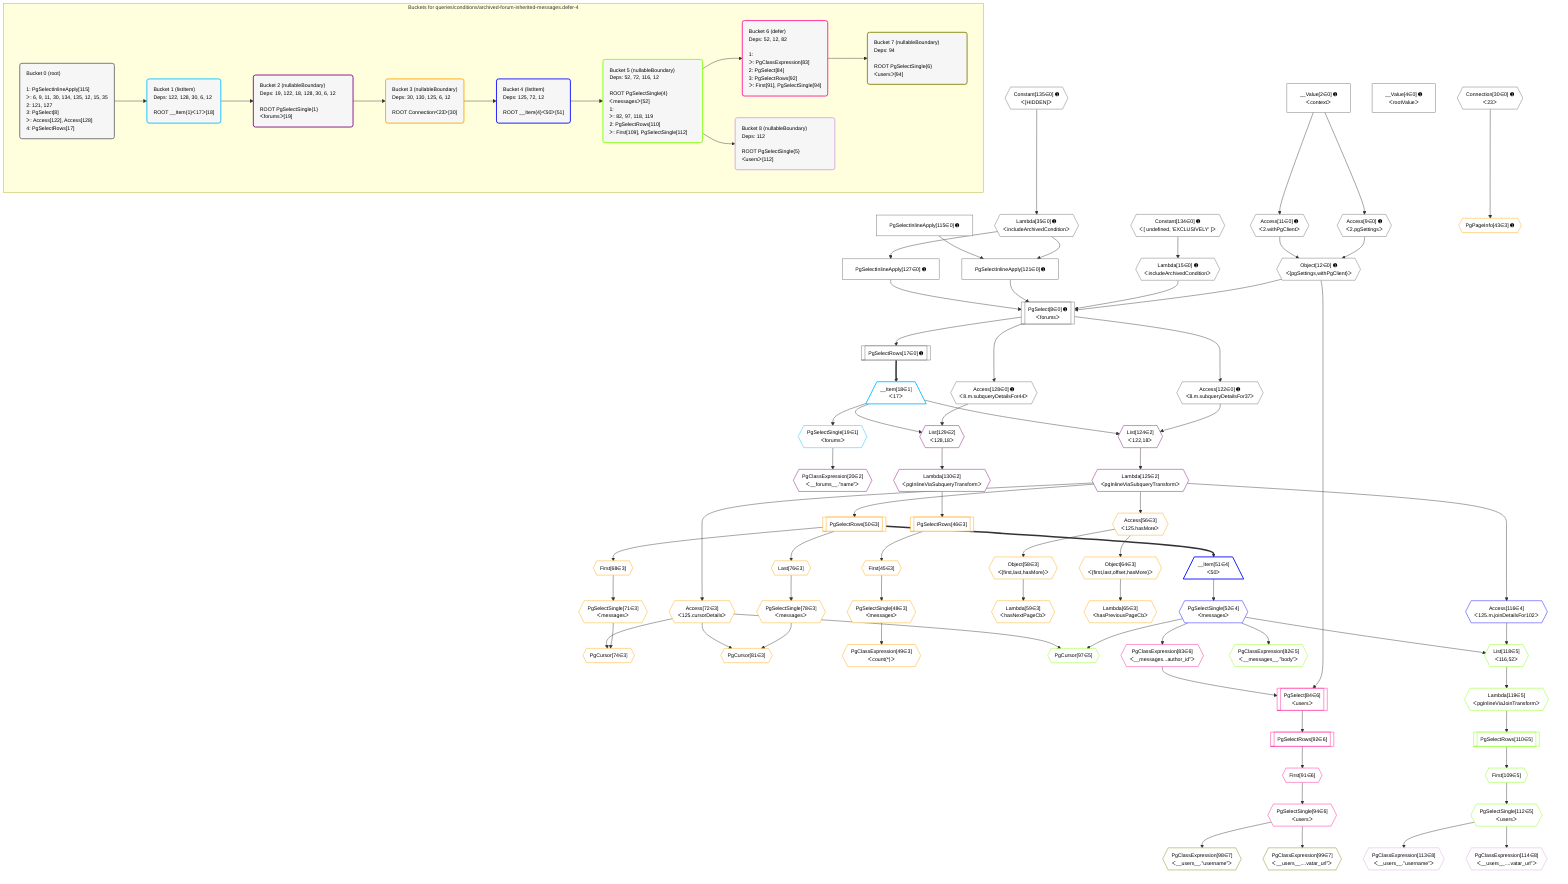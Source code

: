 %%{init: {'themeVariables': { 'fontSize': '12px'}}}%%
graph TD
    classDef path fill:#eee,stroke:#000,color:#000
    classDef plan fill:#fff,stroke-width:1px,color:#000
    classDef itemplan fill:#fff,stroke-width:2px,color:#000
    classDef unbatchedplan fill:#dff,stroke-width:1px,color:#000
    classDef sideeffectplan fill:#fcc,stroke-width:2px,color:#000
    classDef bucket fill:#f6f6f6,color:#000,stroke-width:2px,text-align:left

    subgraph "Buckets for queries/conditions/archived-forum-inherited-messages.defer-4"
    Bucket0("Bucket 0 (root)<br /><br />1: PgSelectInlineApply[115]<br />ᐳ: 6, 9, 11, 30, 134, 135, 12, 15, 35<br />2: 121, 127<br />3: PgSelect[8]<br />ᐳ: Access[122], Access[128]<br />4: PgSelectRows[17]"):::bucket
    Bucket1("Bucket 1 (listItem)<br />Deps: 122, 128, 30, 6, 12<br /><br />ROOT __Item{1}ᐸ17ᐳ[18]"):::bucket
    Bucket2("Bucket 2 (nullableBoundary)<br />Deps: 19, 122, 18, 128, 30, 6, 12<br /><br />ROOT PgSelectSingle{1}ᐸforumsᐳ[19]"):::bucket
    Bucket3("Bucket 3 (nullableBoundary)<br />Deps: 30, 130, 125, 6, 12<br /><br />ROOT Connectionᐸ23ᐳ[30]"):::bucket
    Bucket4("Bucket 4 (listItem)<br />Deps: 125, 72, 12<br /><br />ROOT __Item{4}ᐸ50ᐳ[51]"):::bucket
    Bucket5("Bucket 5 (nullableBoundary)<br />Deps: 52, 72, 116, 12<br /><br />ROOT PgSelectSingle{4}ᐸmessagesᐳ[52]<br />1: <br />ᐳ: 82, 97, 118, 119<br />2: PgSelectRows[110]<br />ᐳ: First[109], PgSelectSingle[112]"):::bucket
    Bucket6("Bucket 6 (defer)<br />Deps: 52, 12, 82<br /><br />1: <br />ᐳ: PgClassExpression[83]<br />2: PgSelect[84]<br />3: PgSelectRows[92]<br />ᐳ: First[91], PgSelectSingle[94]"):::bucket
    Bucket7("Bucket 7 (nullableBoundary)<br />Deps: 94<br /><br />ROOT PgSelectSingle{6}ᐸusersᐳ[94]"):::bucket
    Bucket8("Bucket 8 (nullableBoundary)<br />Deps: 112<br /><br />ROOT PgSelectSingle{5}ᐸusersᐳ[112]"):::bucket
    end
    Bucket0 --> Bucket1
    Bucket1 --> Bucket2
    Bucket2 --> Bucket3
    Bucket3 --> Bucket4
    Bucket4 --> Bucket5
    Bucket5 --> Bucket6 & Bucket8
    Bucket6 --> Bucket7

    %% plan dependencies
    PgSelect8[["PgSelect[8∈0] ➊<br />ᐸforumsᐳ"]]:::plan
    Object12{{"Object[12∈0] ➊<br />ᐸ{pgSettings,withPgClient}ᐳ"}}:::plan
    Lambda15{{"Lambda[15∈0] ➊<br />ᐸincludeArchivedConditionᐳ"}}:::plan
    PgSelectInlineApply121["PgSelectInlineApply[121∈0] ➊"]:::plan
    PgSelectInlineApply127["PgSelectInlineApply[127∈0] ➊"]:::plan
    Object12 & Lambda15 & PgSelectInlineApply121 & PgSelectInlineApply127 --> PgSelect8
    Access9{{"Access[9∈0] ➊<br />ᐸ2.pgSettingsᐳ"}}:::plan
    Access11{{"Access[11∈0] ➊<br />ᐸ2.withPgClientᐳ"}}:::plan
    Access9 & Access11 --> Object12
    Lambda35{{"Lambda[35∈0] ➊<br />ᐸincludeArchivedConditionᐳ"}}:::plan
    PgSelectInlineApply115["PgSelectInlineApply[115∈0] ➊"]:::plan
    Lambda35 & PgSelectInlineApply115 --> PgSelectInlineApply121
    __Value2["__Value[2∈0] ➊<br />ᐸcontextᐳ"]:::plan
    __Value2 --> Access9
    __Value2 --> Access11
    Constant134{{"Constant[134∈0] ➊<br />ᐸ[ undefined, 'EXCLUSIVELY' ]ᐳ"}}:::plan
    Constant134 --> Lambda15
    PgSelectRows17[["PgSelectRows[17∈0] ➊"]]:::plan
    PgSelect8 --> PgSelectRows17
    Constant135{{"Constant[135∈0] ➊<br />ᐸ[HIDDEN]ᐳ"}}:::plan
    Constant135 --> Lambda35
    Access122{{"Access[122∈0] ➊<br />ᐸ8.m.subqueryDetailsFor37ᐳ"}}:::plan
    PgSelect8 --> Access122
    Lambda35 --> PgSelectInlineApply127
    Access128{{"Access[128∈0] ➊<br />ᐸ8.m.subqueryDetailsFor44ᐳ"}}:::plan
    PgSelect8 --> Access128
    __Value4["__Value[4∈0] ➊<br />ᐸrootValueᐳ"]:::plan
    Connection30{{"Connection[30∈0] ➊<br />ᐸ23ᐳ"}}:::plan
    __Item18[/"__Item[18∈1]<br />ᐸ17ᐳ"\]:::itemplan
    PgSelectRows17 ==> __Item18
    PgSelectSingle19{{"PgSelectSingle[19∈1]<br />ᐸforumsᐳ"}}:::plan
    __Item18 --> PgSelectSingle19
    List124{{"List[124∈2]<br />ᐸ122,18ᐳ"}}:::plan
    Access122 & __Item18 --> List124
    List129{{"List[129∈2]<br />ᐸ128,18ᐳ"}}:::plan
    Access128 & __Item18 --> List129
    PgClassExpression20{{"PgClassExpression[20∈2]<br />ᐸ__forums__.”name”ᐳ"}}:::plan
    PgSelectSingle19 --> PgClassExpression20
    Lambda125{{"Lambda[125∈2]<br />ᐸpgInlineViaSubqueryTransformᐳ"}}:::plan
    List124 --> Lambda125
    Lambda130{{"Lambda[130∈2]<br />ᐸpgInlineViaSubqueryTransformᐳ"}}:::plan
    List129 --> Lambda130
    Object64{{"Object[64∈3]<br />ᐸ{first,last,offset,hasMore}ᐳ"}}:::plan
    Access56{{"Access[56∈3]<br />ᐸ125.hasMoreᐳ"}}:::plan
    Access56 --> Object64
    Object58{{"Object[58∈3]<br />ᐸ{first,last,hasMore}ᐳ"}}:::plan
    Access56 --> Object58
    PgCursor74{{"PgCursor[74∈3]"}}:::plan
    PgSelectSingle71{{"PgSelectSingle[71∈3]<br />ᐸmessagesᐳ"}}:::plan
    Access72{{"Access[72∈3]<br />ᐸ125.cursorDetailsᐳ"}}:::plan
    PgSelectSingle71 & Access72 --> PgCursor74
    PgCursor81{{"PgCursor[81∈3]"}}:::plan
    PgSelectSingle78{{"PgSelectSingle[78∈3]<br />ᐸmessagesᐳ"}}:::plan
    PgSelectSingle78 & Access72 --> PgCursor81
    PgPageInfo43{{"PgPageInfo[43∈3] ➊"}}:::plan
    Connection30 --> PgPageInfo43
    First45{{"First[45∈3]"}}:::plan
    PgSelectRows46[["PgSelectRows[46∈3]"]]:::plan
    PgSelectRows46 --> First45
    Lambda130 --> PgSelectRows46
    PgSelectSingle48{{"PgSelectSingle[48∈3]<br />ᐸmessagesᐳ"}}:::plan
    First45 --> PgSelectSingle48
    PgClassExpression49{{"PgClassExpression[49∈3]<br />ᐸcount(*)ᐳ"}}:::plan
    PgSelectSingle48 --> PgClassExpression49
    PgSelectRows50[["PgSelectRows[50∈3]"]]:::plan
    Lambda125 --> PgSelectRows50
    Lambda125 --> Access56
    Lambda59{{"Lambda[59∈3]<br />ᐸhasNextPageCbᐳ"}}:::plan
    Object58 --> Lambda59
    Lambda65{{"Lambda[65∈3]<br />ᐸhasPreviousPageCbᐳ"}}:::plan
    Object64 --> Lambda65
    First68{{"First[68∈3]"}}:::plan
    PgSelectRows50 --> First68
    First68 --> PgSelectSingle71
    Lambda125 --> Access72
    Last76{{"Last[76∈3]"}}:::plan
    PgSelectRows50 --> Last76
    Last76 --> PgSelectSingle78
    __Item51[/"__Item[51∈4]<br />ᐸ50ᐳ"\]:::itemplan
    PgSelectRows50 ==> __Item51
    PgSelectSingle52{{"PgSelectSingle[52∈4]<br />ᐸmessagesᐳ"}}:::plan
    __Item51 --> PgSelectSingle52
    Access116{{"Access[116∈4]<br />ᐸ125.m.joinDetailsFor102ᐳ"}}:::plan
    Lambda125 --> Access116
    PgCursor97{{"PgCursor[97∈5]"}}:::plan
    PgSelectSingle52 & Access72 --> PgCursor97
    List118{{"List[118∈5]<br />ᐸ116,52ᐳ"}}:::plan
    Access116 & PgSelectSingle52 --> List118
    PgClassExpression82{{"PgClassExpression[82∈5]<br />ᐸ__messages__.”body”ᐳ"}}:::plan
    PgSelectSingle52 --> PgClassExpression82
    First109{{"First[109∈5]"}}:::plan
    PgSelectRows110[["PgSelectRows[110∈5]"]]:::plan
    PgSelectRows110 --> First109
    Lambda119{{"Lambda[119∈5]<br />ᐸpgInlineViaJoinTransformᐳ"}}:::plan
    Lambda119 --> PgSelectRows110
    PgSelectSingle112{{"PgSelectSingle[112∈5]<br />ᐸusersᐳ"}}:::plan
    First109 --> PgSelectSingle112
    List118 --> Lambda119
    PgSelect84[["PgSelect[84∈6]<br />ᐸusersᐳ"]]:::plan
    PgClassExpression83{{"PgClassExpression[83∈6]<br />ᐸ__messages...author_id”ᐳ"}}:::plan
    Object12 & PgClassExpression83 --> PgSelect84
    PgSelectSingle52 --> PgClassExpression83
    First91{{"First[91∈6]"}}:::plan
    PgSelectRows92[["PgSelectRows[92∈6]"]]:::plan
    PgSelectRows92 --> First91
    PgSelect84 --> PgSelectRows92
    PgSelectSingle94{{"PgSelectSingle[94∈6]<br />ᐸusersᐳ"}}:::plan
    First91 --> PgSelectSingle94
    PgClassExpression98{{"PgClassExpression[98∈7]<br />ᐸ__users__.”username”ᐳ"}}:::plan
    PgSelectSingle94 --> PgClassExpression98
    PgClassExpression99{{"PgClassExpression[99∈7]<br />ᐸ__users__....vatar_url”ᐳ"}}:::plan
    PgSelectSingle94 --> PgClassExpression99
    PgClassExpression113{{"PgClassExpression[113∈8]<br />ᐸ__users__.”username”ᐳ"}}:::plan
    PgSelectSingle112 --> PgClassExpression113
    PgClassExpression114{{"PgClassExpression[114∈8]<br />ᐸ__users__....vatar_url”ᐳ"}}:::plan
    PgSelectSingle112 --> PgClassExpression114

    %% define steps
    classDef bucket0 stroke:#696969
    class Bucket0,__Value2,__Value4,PgSelect8,Access9,Access11,Object12,Lambda15,PgSelectRows17,Connection30,Lambda35,PgSelectInlineApply115,PgSelectInlineApply121,Access122,PgSelectInlineApply127,Access128,Constant134,Constant135 bucket0
    classDef bucket1 stroke:#00bfff
    class Bucket1,__Item18,PgSelectSingle19 bucket1
    classDef bucket2 stroke:#7f007f
    class Bucket2,PgClassExpression20,List124,Lambda125,List129,Lambda130 bucket2
    classDef bucket3 stroke:#ffa500
    class Bucket3,PgPageInfo43,First45,PgSelectRows46,PgSelectSingle48,PgClassExpression49,PgSelectRows50,Access56,Object58,Lambda59,Object64,Lambda65,First68,PgSelectSingle71,Access72,PgCursor74,Last76,PgSelectSingle78,PgCursor81 bucket3
    classDef bucket4 stroke:#0000ff
    class Bucket4,__Item51,PgSelectSingle52,Access116 bucket4
    classDef bucket5 stroke:#7fff00
    class Bucket5,PgClassExpression82,PgCursor97,First109,PgSelectRows110,PgSelectSingle112,List118,Lambda119 bucket5
    classDef bucket6 stroke:#ff1493
    class Bucket6,PgClassExpression83,PgSelect84,First91,PgSelectRows92,PgSelectSingle94 bucket6
    classDef bucket7 stroke:#808000
    class Bucket7,PgClassExpression98,PgClassExpression99 bucket7
    classDef bucket8 stroke:#dda0dd
    class Bucket8,PgClassExpression113,PgClassExpression114 bucket8